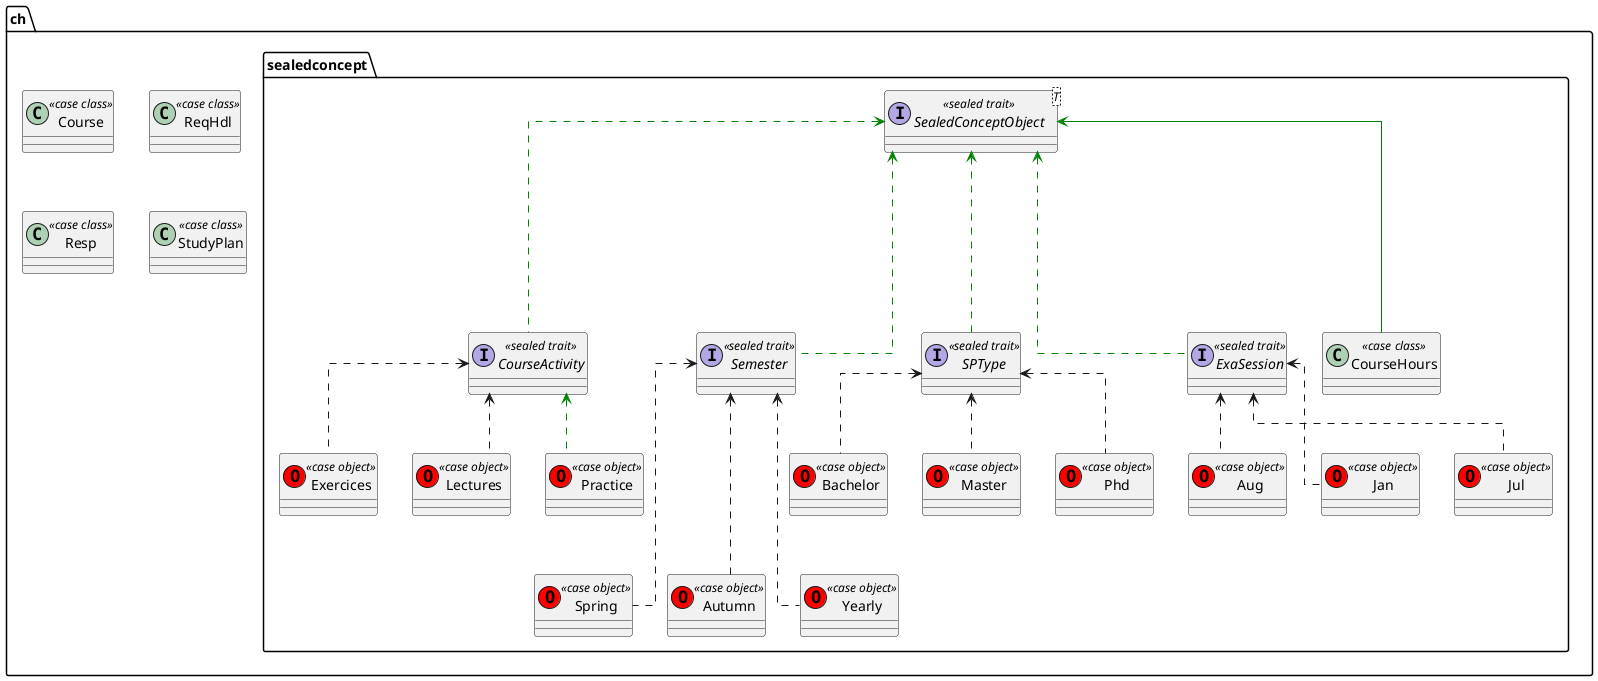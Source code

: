 @startuml
skinparam linetype ortho

package ch.sealedconcept {
  entity Aug <<(O,red) case object>>
  entity Bachelor <<(O,red) case object>>
  interface CourseActivity << sealed trait >>
  class CourseHours << case class >>
  interface ExaSession << sealed trait >>

  entity Exercices <<(O,red) case object>>

  entity Jan <<(O,red) case object>>
  entity Jul <<(O,red) case object>>

  entity Lectures <<(O,red) case object>>
  entity Master <<(O,red) case object>>
  entity Phd <<(O,red) case object>>
  entity Practice <<(O,red) case object>>
  interface SPType << sealed trait >>
  interface SealedConceptObject<T> << sealed trait >>
  interface Semester << sealed trait >>
  entity Spring <<(O,red) case object>> 
  entity Autumn <<(O,red) case object>>
  entity Yearly <<(O,red) case object>>
}

class ch.Course    << case class >>
class ch.ReqHdl    << case class >>
class ch.Resp      << case class >>
class ch.StudyPlan << case class >>


Jan               --[dashed]up>  ExaSession          
Aug               --[dashed]up>  ExaSession          
Jul               --[dashed]up>  ExaSession          
Bachelor          --[dashed]up>  SPType              
Master            --[dashed]up>  SPType              
Phd               --[dashed]up>  SPType              
Semester          --[#008200,dashed]up->  SealedConceptObject 
Spring            --[dashed]up->  Semester
Autumn            --[dashed]up->  Semester
Yearly            --[dashed]up->  Semester
ExaSession        --[#008200,dashed]up->  SealedConceptObject 
Lectures          --[dashed]up>   CourseActivity
Exercices         --[dashed]up>   CourseActivity  
Practice          --[#008200,dashed]up>   CourseActivity
SPType            --[#008200,dashed]up->  SealedConceptObject 
CourseHours       --[#008200]up->  SealedConceptObject
CourseActivity    --[#008200,dashed]up->  SealedConceptObject
@enduml
